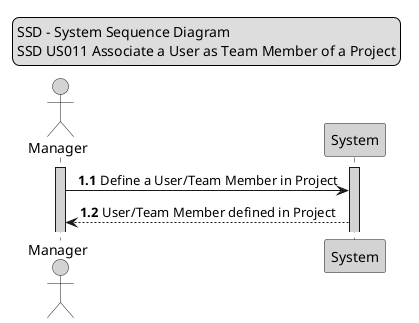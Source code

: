 @startuml

skinparam sequenceMessageAlign center

legend top
SSD - System Sequence Diagram
SSD US011 Associate a User as Team Member of a Project
end legend

autonumber

actor Manager #lightgrey
activate Manager #lightgrey
participant System #lightgrey
activate System #lightgrey

autonumber 1.1
Manager -> System #lightgrey : Define a User/Team Member in Project
System --> Manager : User/Team Member defined in Project

@enduml